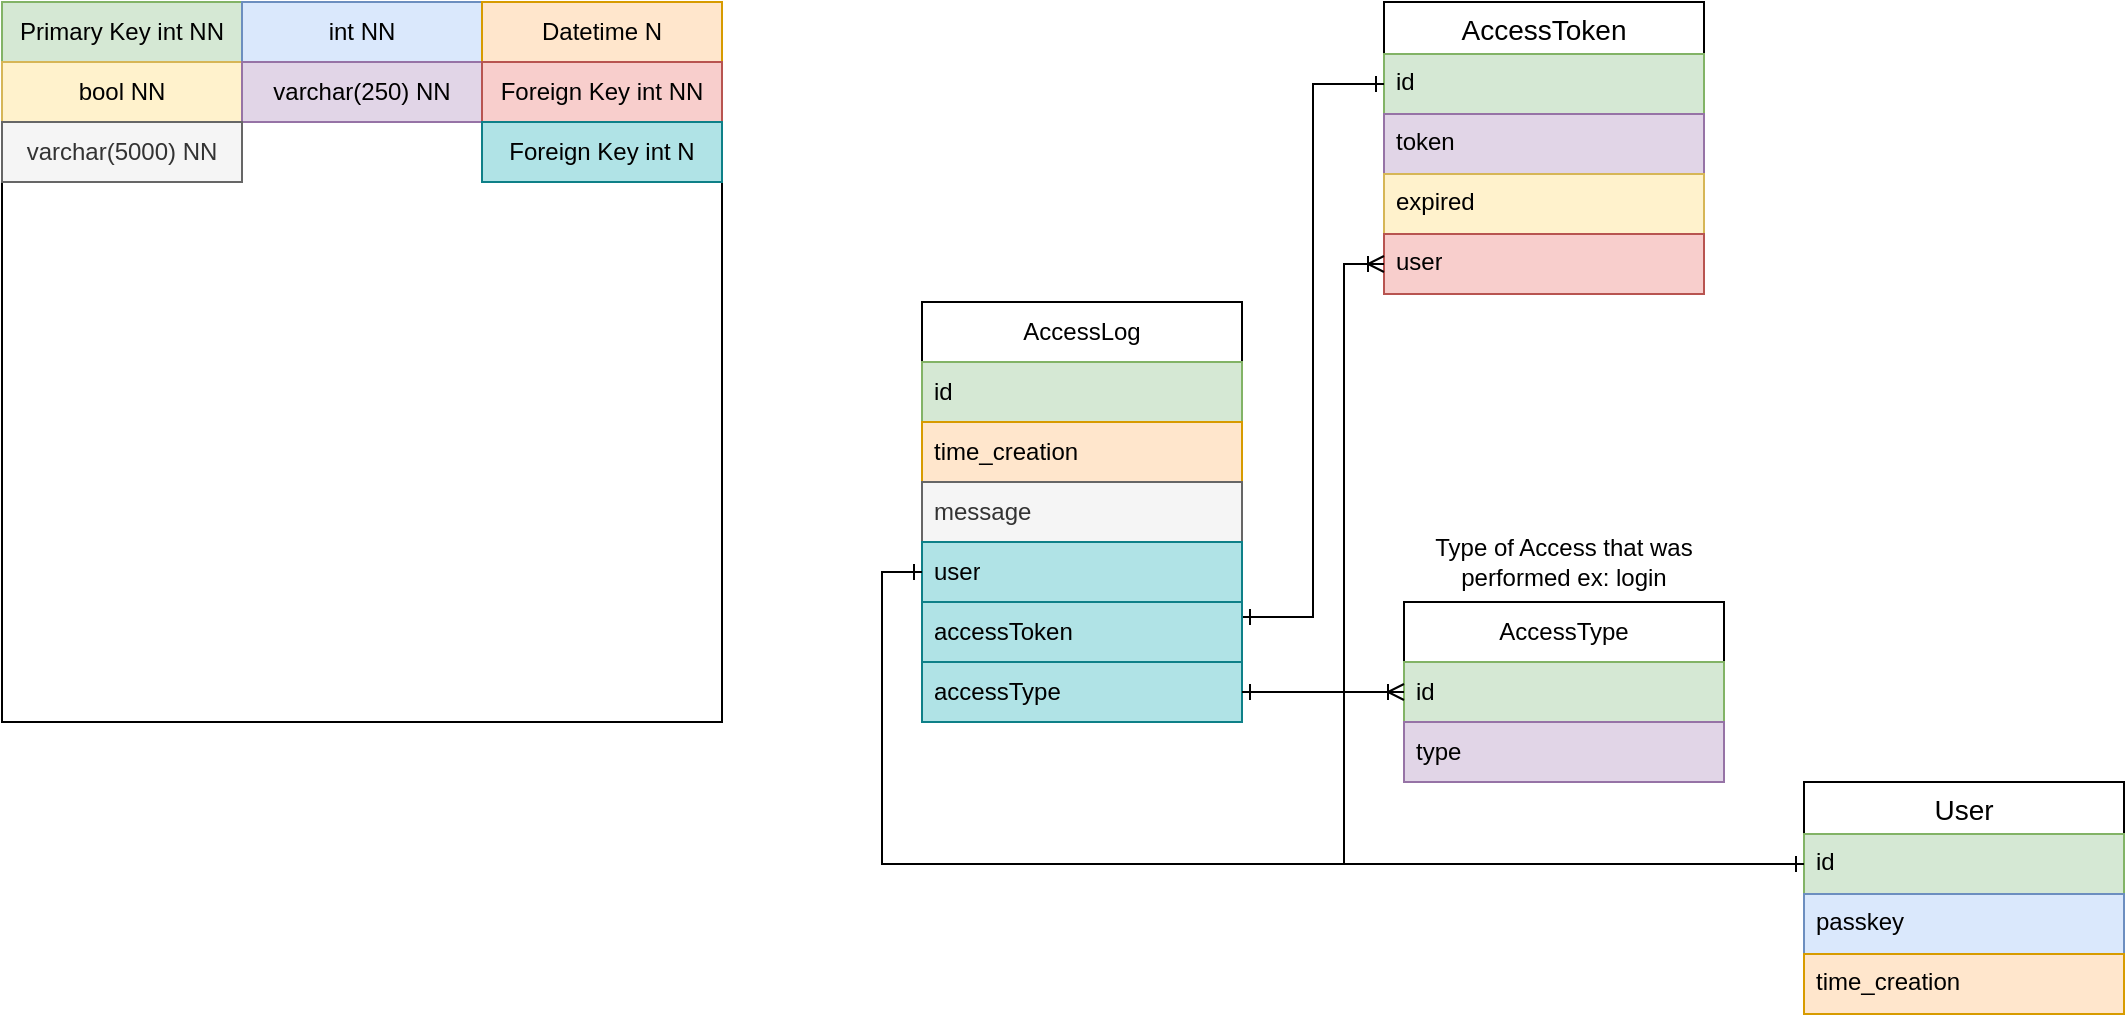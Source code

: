 <mxfile version="21.3.7" type="device">
  <diagram name="Page-1" id="KxiMXlsNdQkw01ZYBWxt">
    <mxGraphModel dx="1773" dy="1025" grid="1" gridSize="10" guides="1" tooltips="1" connect="1" arrows="1" fold="1" page="1" pageScale="1" pageWidth="827" pageHeight="1169" math="0" shadow="0">
      <root>
        <mxCell id="0" />
        <mxCell id="1" parent="0" />
        <mxCell id="Ontk7vjWD-6n_7XR-B6x-1" value="User" style="swimlane;fontStyle=0;childLayout=stackLayout;horizontal=1;startSize=26;horizontalStack=0;resizeParent=1;resizeParentMax=0;resizeLast=0;collapsible=1;marginBottom=0;align=center;fontSize=14;" parent="1" vertex="1">
          <mxGeometry x="901" y="390" width="160" height="116" as="geometry" />
        </mxCell>
        <mxCell id="Ontk7vjWD-6n_7XR-B6x-2" value="id" style="text;strokeColor=#82b366;fillColor=#d5e8d4;spacingLeft=4;spacingRight=4;overflow=hidden;rotatable=0;points=[[0,0.5],[1,0.5]];portConstraint=eastwest;fontSize=12;whiteSpace=wrap;html=1;" parent="Ontk7vjWD-6n_7XR-B6x-1" vertex="1">
          <mxGeometry y="26" width="160" height="30" as="geometry" />
        </mxCell>
        <mxCell id="Ontk7vjWD-6n_7XR-B6x-3" value="passkey" style="text;strokeColor=#6c8ebf;fillColor=#dae8fc;spacingLeft=4;spacingRight=4;overflow=hidden;rotatable=0;points=[[0,0.5],[1,0.5]];portConstraint=eastwest;fontSize=12;whiteSpace=wrap;html=1;" parent="Ontk7vjWD-6n_7XR-B6x-1" vertex="1">
          <mxGeometry y="56" width="160" height="30" as="geometry" />
        </mxCell>
        <mxCell id="Ontk7vjWD-6n_7XR-B6x-4" value="time_creation" style="text;strokeColor=#d79b00;fillColor=#ffe6cc;spacingLeft=4;spacingRight=4;overflow=hidden;rotatable=0;points=[[0,0.5],[1,0.5]];portConstraint=eastwest;fontSize=12;whiteSpace=wrap;html=1;" parent="Ontk7vjWD-6n_7XR-B6x-1" vertex="1">
          <mxGeometry y="86" width="160" height="30" as="geometry" />
        </mxCell>
        <mxCell id="Ontk7vjWD-6n_7XR-B6x-5" value="" style="whiteSpace=wrap;html=1;aspect=fixed;" parent="1" vertex="1">
          <mxGeometry width="360" height="360" as="geometry" />
        </mxCell>
        <mxCell id="Ontk7vjWD-6n_7XR-B6x-6" value="Primary Key int NN" style="text;html=1;strokeColor=#82b366;fillColor=#d5e8d4;align=center;verticalAlign=middle;whiteSpace=wrap;rounded=0;" parent="1" vertex="1">
          <mxGeometry width="120" height="30" as="geometry" />
        </mxCell>
        <mxCell id="Ontk7vjWD-6n_7XR-B6x-7" value="int NN" style="text;html=1;strokeColor=#6c8ebf;fillColor=#dae8fc;align=center;verticalAlign=middle;whiteSpace=wrap;rounded=0;" parent="1" vertex="1">
          <mxGeometry x="120" width="120" height="30" as="geometry" />
        </mxCell>
        <mxCell id="Ontk7vjWD-6n_7XR-B6x-8" value="Datetime N" style="text;html=1;strokeColor=#d79b00;fillColor=#ffe6cc;align=center;verticalAlign=middle;whiteSpace=wrap;rounded=0;" parent="1" vertex="1">
          <mxGeometry x="240" width="120" height="30" as="geometry" />
        </mxCell>
        <mxCell id="Ontk7vjWD-6n_7XR-B6x-11" value="bool NN" style="text;html=1;strokeColor=#d6b656;fillColor=#fff2cc;align=center;verticalAlign=middle;whiteSpace=wrap;rounded=0;" parent="1" vertex="1">
          <mxGeometry y="30" width="120" height="30" as="geometry" />
        </mxCell>
        <mxCell id="Ontk7vjWD-6n_7XR-B6x-12" value="AccessToken" style="swimlane;fontStyle=0;childLayout=stackLayout;horizontal=1;startSize=26;horizontalStack=0;resizeParent=1;resizeParentMax=0;resizeLast=0;collapsible=1;marginBottom=0;align=center;fontSize=14;" parent="1" vertex="1">
          <mxGeometry x="691" width="160" height="146" as="geometry" />
        </mxCell>
        <mxCell id="Ontk7vjWD-6n_7XR-B6x-13" value="id" style="text;strokeColor=#82b366;fillColor=#d5e8d4;spacingLeft=4;spacingRight=4;overflow=hidden;rotatable=0;points=[[0,0.5],[1,0.5]];portConstraint=eastwest;fontSize=12;whiteSpace=wrap;html=1;" parent="Ontk7vjWD-6n_7XR-B6x-12" vertex="1">
          <mxGeometry y="26" width="160" height="30" as="geometry" />
        </mxCell>
        <mxCell id="Ontk7vjWD-6n_7XR-B6x-14" value="token" style="text;strokeColor=#9673a6;fillColor=#e1d5e7;spacingLeft=4;spacingRight=4;overflow=hidden;rotatable=0;points=[[0,0.5],[1,0.5]];portConstraint=eastwest;fontSize=12;whiteSpace=wrap;html=1;" parent="Ontk7vjWD-6n_7XR-B6x-12" vertex="1">
          <mxGeometry y="56" width="160" height="30" as="geometry" />
        </mxCell>
        <mxCell id="Ontk7vjWD-6n_7XR-B6x-15" value="expired" style="text;strokeColor=#d6b656;fillColor=#fff2cc;spacingLeft=4;spacingRight=4;overflow=hidden;rotatable=0;points=[[0,0.5],[1,0.5]];portConstraint=eastwest;fontSize=12;whiteSpace=wrap;html=1;" parent="Ontk7vjWD-6n_7XR-B6x-12" vertex="1">
          <mxGeometry y="86" width="160" height="30" as="geometry" />
        </mxCell>
        <mxCell id="Ontk7vjWD-6n_7XR-B6x-18" value="user" style="text;strokeColor=#b85450;fillColor=#f8cecc;spacingLeft=4;spacingRight=4;overflow=hidden;rotatable=0;points=[[0,0.5],[1,0.5]];portConstraint=eastwest;fontSize=12;whiteSpace=wrap;html=1;" parent="Ontk7vjWD-6n_7XR-B6x-12" vertex="1">
          <mxGeometry y="116" width="160" height="30" as="geometry" />
        </mxCell>
        <mxCell id="Ontk7vjWD-6n_7XR-B6x-17" value="varchar(250) NN" style="text;html=1;strokeColor=#9673a6;fillColor=#e1d5e7;align=center;verticalAlign=middle;whiteSpace=wrap;rounded=0;" parent="1" vertex="1">
          <mxGeometry x="120" y="30" width="120" height="30" as="geometry" />
        </mxCell>
        <mxCell id="Ontk7vjWD-6n_7XR-B6x-19" value="Foreign Key int NN" style="text;html=1;strokeColor=#b85450;fillColor=#f8cecc;align=center;verticalAlign=middle;whiteSpace=wrap;rounded=0;" parent="1" vertex="1">
          <mxGeometry x="240" y="30" width="120" height="30" as="geometry" />
        </mxCell>
        <mxCell id="Ontk7vjWD-6n_7XR-B6x-20" style="edgeStyle=orthogonalEdgeStyle;rounded=0;orthogonalLoop=1;jettySize=auto;html=1;exitX=0;exitY=0.5;exitDx=0;exitDy=0;startArrow=ERoneToMany;startFill=0;endArrow=ERone;endFill=0;" parent="1" source="Ontk7vjWD-6n_7XR-B6x-18" target="Ontk7vjWD-6n_7XR-B6x-2" edge="1">
          <mxGeometry relative="1" as="geometry" />
        </mxCell>
        <mxCell id="Ontk7vjWD-6n_7XR-B6x-35" style="edgeStyle=orthogonalEdgeStyle;rounded=0;orthogonalLoop=1;jettySize=auto;html=1;exitX=1;exitY=0.75;exitDx=0;exitDy=0;startArrow=ERone;startFill=0;endArrow=ERone;endFill=0;" parent="1" source="Ontk7vjWD-6n_7XR-B6x-21" target="Ontk7vjWD-6n_7XR-B6x-13" edge="1">
          <mxGeometry relative="1" as="geometry" />
        </mxCell>
        <mxCell id="Ontk7vjWD-6n_7XR-B6x-21" value="AccessLog" style="swimlane;fontStyle=0;childLayout=stackLayout;horizontal=1;startSize=30;horizontalStack=0;resizeParent=1;resizeParentMax=0;resizeLast=0;collapsible=1;marginBottom=0;whiteSpace=wrap;html=1;" parent="1" vertex="1">
          <mxGeometry x="460" y="150" width="160" height="210" as="geometry" />
        </mxCell>
        <mxCell id="Ontk7vjWD-6n_7XR-B6x-22" value="id" style="text;strokeColor=#82b366;fillColor=#d5e8d4;align=left;verticalAlign=middle;spacingLeft=4;spacingRight=4;overflow=hidden;points=[[0,0.5],[1,0.5]];portConstraint=eastwest;rotatable=0;whiteSpace=wrap;html=1;" parent="Ontk7vjWD-6n_7XR-B6x-21" vertex="1">
          <mxGeometry y="30" width="160" height="30" as="geometry" />
        </mxCell>
        <mxCell id="Ontk7vjWD-6n_7XR-B6x-23" value="time_creation" style="text;strokeColor=#d79b00;fillColor=#ffe6cc;align=left;verticalAlign=middle;spacingLeft=4;spacingRight=4;overflow=hidden;points=[[0,0.5],[1,0.5]];portConstraint=eastwest;rotatable=0;whiteSpace=wrap;html=1;" parent="Ontk7vjWD-6n_7XR-B6x-21" vertex="1">
          <mxGeometry y="60" width="160" height="30" as="geometry" />
        </mxCell>
        <mxCell id="Ontk7vjWD-6n_7XR-B6x-36" value="message" style="text;strokeColor=#666666;fillColor=#f5f5f5;align=left;verticalAlign=middle;spacingLeft=4;spacingRight=4;overflow=hidden;points=[[0,0.5],[1,0.5]];portConstraint=eastwest;rotatable=0;whiteSpace=wrap;html=1;fontColor=#333333;" parent="Ontk7vjWD-6n_7XR-B6x-21" vertex="1">
          <mxGeometry y="90" width="160" height="30" as="geometry" />
        </mxCell>
        <mxCell id="Ontk7vjWD-6n_7XR-B6x-32" value="user" style="text;strokeColor=#0e8088;fillColor=#b0e3e6;align=left;verticalAlign=middle;spacingLeft=4;spacingRight=4;overflow=hidden;points=[[0,0.5],[1,0.5]];portConstraint=eastwest;rotatable=0;whiteSpace=wrap;html=1;" parent="Ontk7vjWD-6n_7XR-B6x-21" vertex="1">
          <mxGeometry y="120" width="160" height="30" as="geometry" />
        </mxCell>
        <mxCell id="Ontk7vjWD-6n_7XR-B6x-34" value="accessToken" style="text;strokeColor=#0e8088;fillColor=#b0e3e6;align=left;verticalAlign=middle;spacingLeft=4;spacingRight=4;overflow=hidden;points=[[0,0.5],[1,0.5]];portConstraint=eastwest;rotatable=0;whiteSpace=wrap;html=1;" parent="Ontk7vjWD-6n_7XR-B6x-21" vertex="1">
          <mxGeometry y="150" width="160" height="30" as="geometry" />
        </mxCell>
        <mxCell id="Ontk7vjWD-6n_7XR-B6x-24" value="accessType" style="text;strokeColor=#0e8088;fillColor=#b0e3e6;align=left;verticalAlign=middle;spacingLeft=4;spacingRight=4;overflow=hidden;points=[[0,0.5],[1,0.5]];portConstraint=eastwest;rotatable=0;whiteSpace=wrap;html=1;" parent="Ontk7vjWD-6n_7XR-B6x-21" vertex="1">
          <mxGeometry y="180" width="160" height="30" as="geometry" />
        </mxCell>
        <mxCell id="Ontk7vjWD-6n_7XR-B6x-25" value="AccessType" style="swimlane;fontStyle=0;childLayout=stackLayout;horizontal=1;startSize=30;horizontalStack=0;resizeParent=1;resizeParentMax=0;resizeLast=0;collapsible=1;marginBottom=0;whiteSpace=wrap;html=1;" parent="1" vertex="1">
          <mxGeometry x="701" y="300" width="160" height="90" as="geometry" />
        </mxCell>
        <mxCell id="Ontk7vjWD-6n_7XR-B6x-26" value="id" style="text;strokeColor=#82b366;fillColor=#d5e8d4;align=left;verticalAlign=middle;spacingLeft=4;spacingRight=4;overflow=hidden;points=[[0,0.5],[1,0.5]];portConstraint=eastwest;rotatable=0;whiteSpace=wrap;html=1;" parent="Ontk7vjWD-6n_7XR-B6x-25" vertex="1">
          <mxGeometry y="30" width="160" height="30" as="geometry" />
        </mxCell>
        <mxCell id="Ontk7vjWD-6n_7XR-B6x-28" value="type" style="text;strokeColor=#9673a6;fillColor=#e1d5e7;align=left;verticalAlign=middle;spacingLeft=4;spacingRight=4;overflow=hidden;points=[[0,0.5],[1,0.5]];portConstraint=eastwest;rotatable=0;whiteSpace=wrap;html=1;" parent="Ontk7vjWD-6n_7XR-B6x-25" vertex="1">
          <mxGeometry y="60" width="160" height="30" as="geometry" />
        </mxCell>
        <mxCell id="Ontk7vjWD-6n_7XR-B6x-29" value="varchar(5000) NN" style="text;html=1;align=center;verticalAlign=middle;whiteSpace=wrap;rounded=0;fillColor=#f5f5f5;fontColor=#333333;strokeColor=#666666;" parent="1" vertex="1">
          <mxGeometry y="60" width="120" height="30" as="geometry" />
        </mxCell>
        <mxCell id="Ontk7vjWD-6n_7XR-B6x-30" value="Type of Access that was performed ex: login" style="text;html=1;strokeColor=none;fillColor=none;align=center;verticalAlign=middle;whiteSpace=wrap;rounded=0;" parent="1" vertex="1">
          <mxGeometry x="701" y="260" width="160" height="40" as="geometry" />
        </mxCell>
        <mxCell id="Ontk7vjWD-6n_7XR-B6x-31" style="edgeStyle=orthogonalEdgeStyle;rounded=0;orthogonalLoop=1;jettySize=auto;html=1;exitX=1;exitY=0.5;exitDx=0;exitDy=0;endArrow=ERoneToMany;endFill=0;startArrow=ERone;startFill=0;" parent="1" source="Ontk7vjWD-6n_7XR-B6x-24" target="Ontk7vjWD-6n_7XR-B6x-26" edge="1">
          <mxGeometry relative="1" as="geometry" />
        </mxCell>
        <mxCell id="Ontk7vjWD-6n_7XR-B6x-33" style="edgeStyle=orthogonalEdgeStyle;rounded=0;orthogonalLoop=1;jettySize=auto;html=1;exitX=0;exitY=0.5;exitDx=0;exitDy=0;endArrow=ERone;endFill=0;startArrow=ERone;startFill=0;" parent="1" source="Ontk7vjWD-6n_7XR-B6x-32" target="Ontk7vjWD-6n_7XR-B6x-2" edge="1">
          <mxGeometry relative="1" as="geometry" />
        </mxCell>
        <mxCell id="Ontk7vjWD-6n_7XR-B6x-37" value="Foreign Key int N" style="text;html=1;strokeColor=#0e8088;fillColor=#b0e3e6;align=center;verticalAlign=middle;whiteSpace=wrap;rounded=0;" parent="1" vertex="1">
          <mxGeometry x="240" y="60" width="120" height="30" as="geometry" />
        </mxCell>
      </root>
    </mxGraphModel>
  </diagram>
</mxfile>
